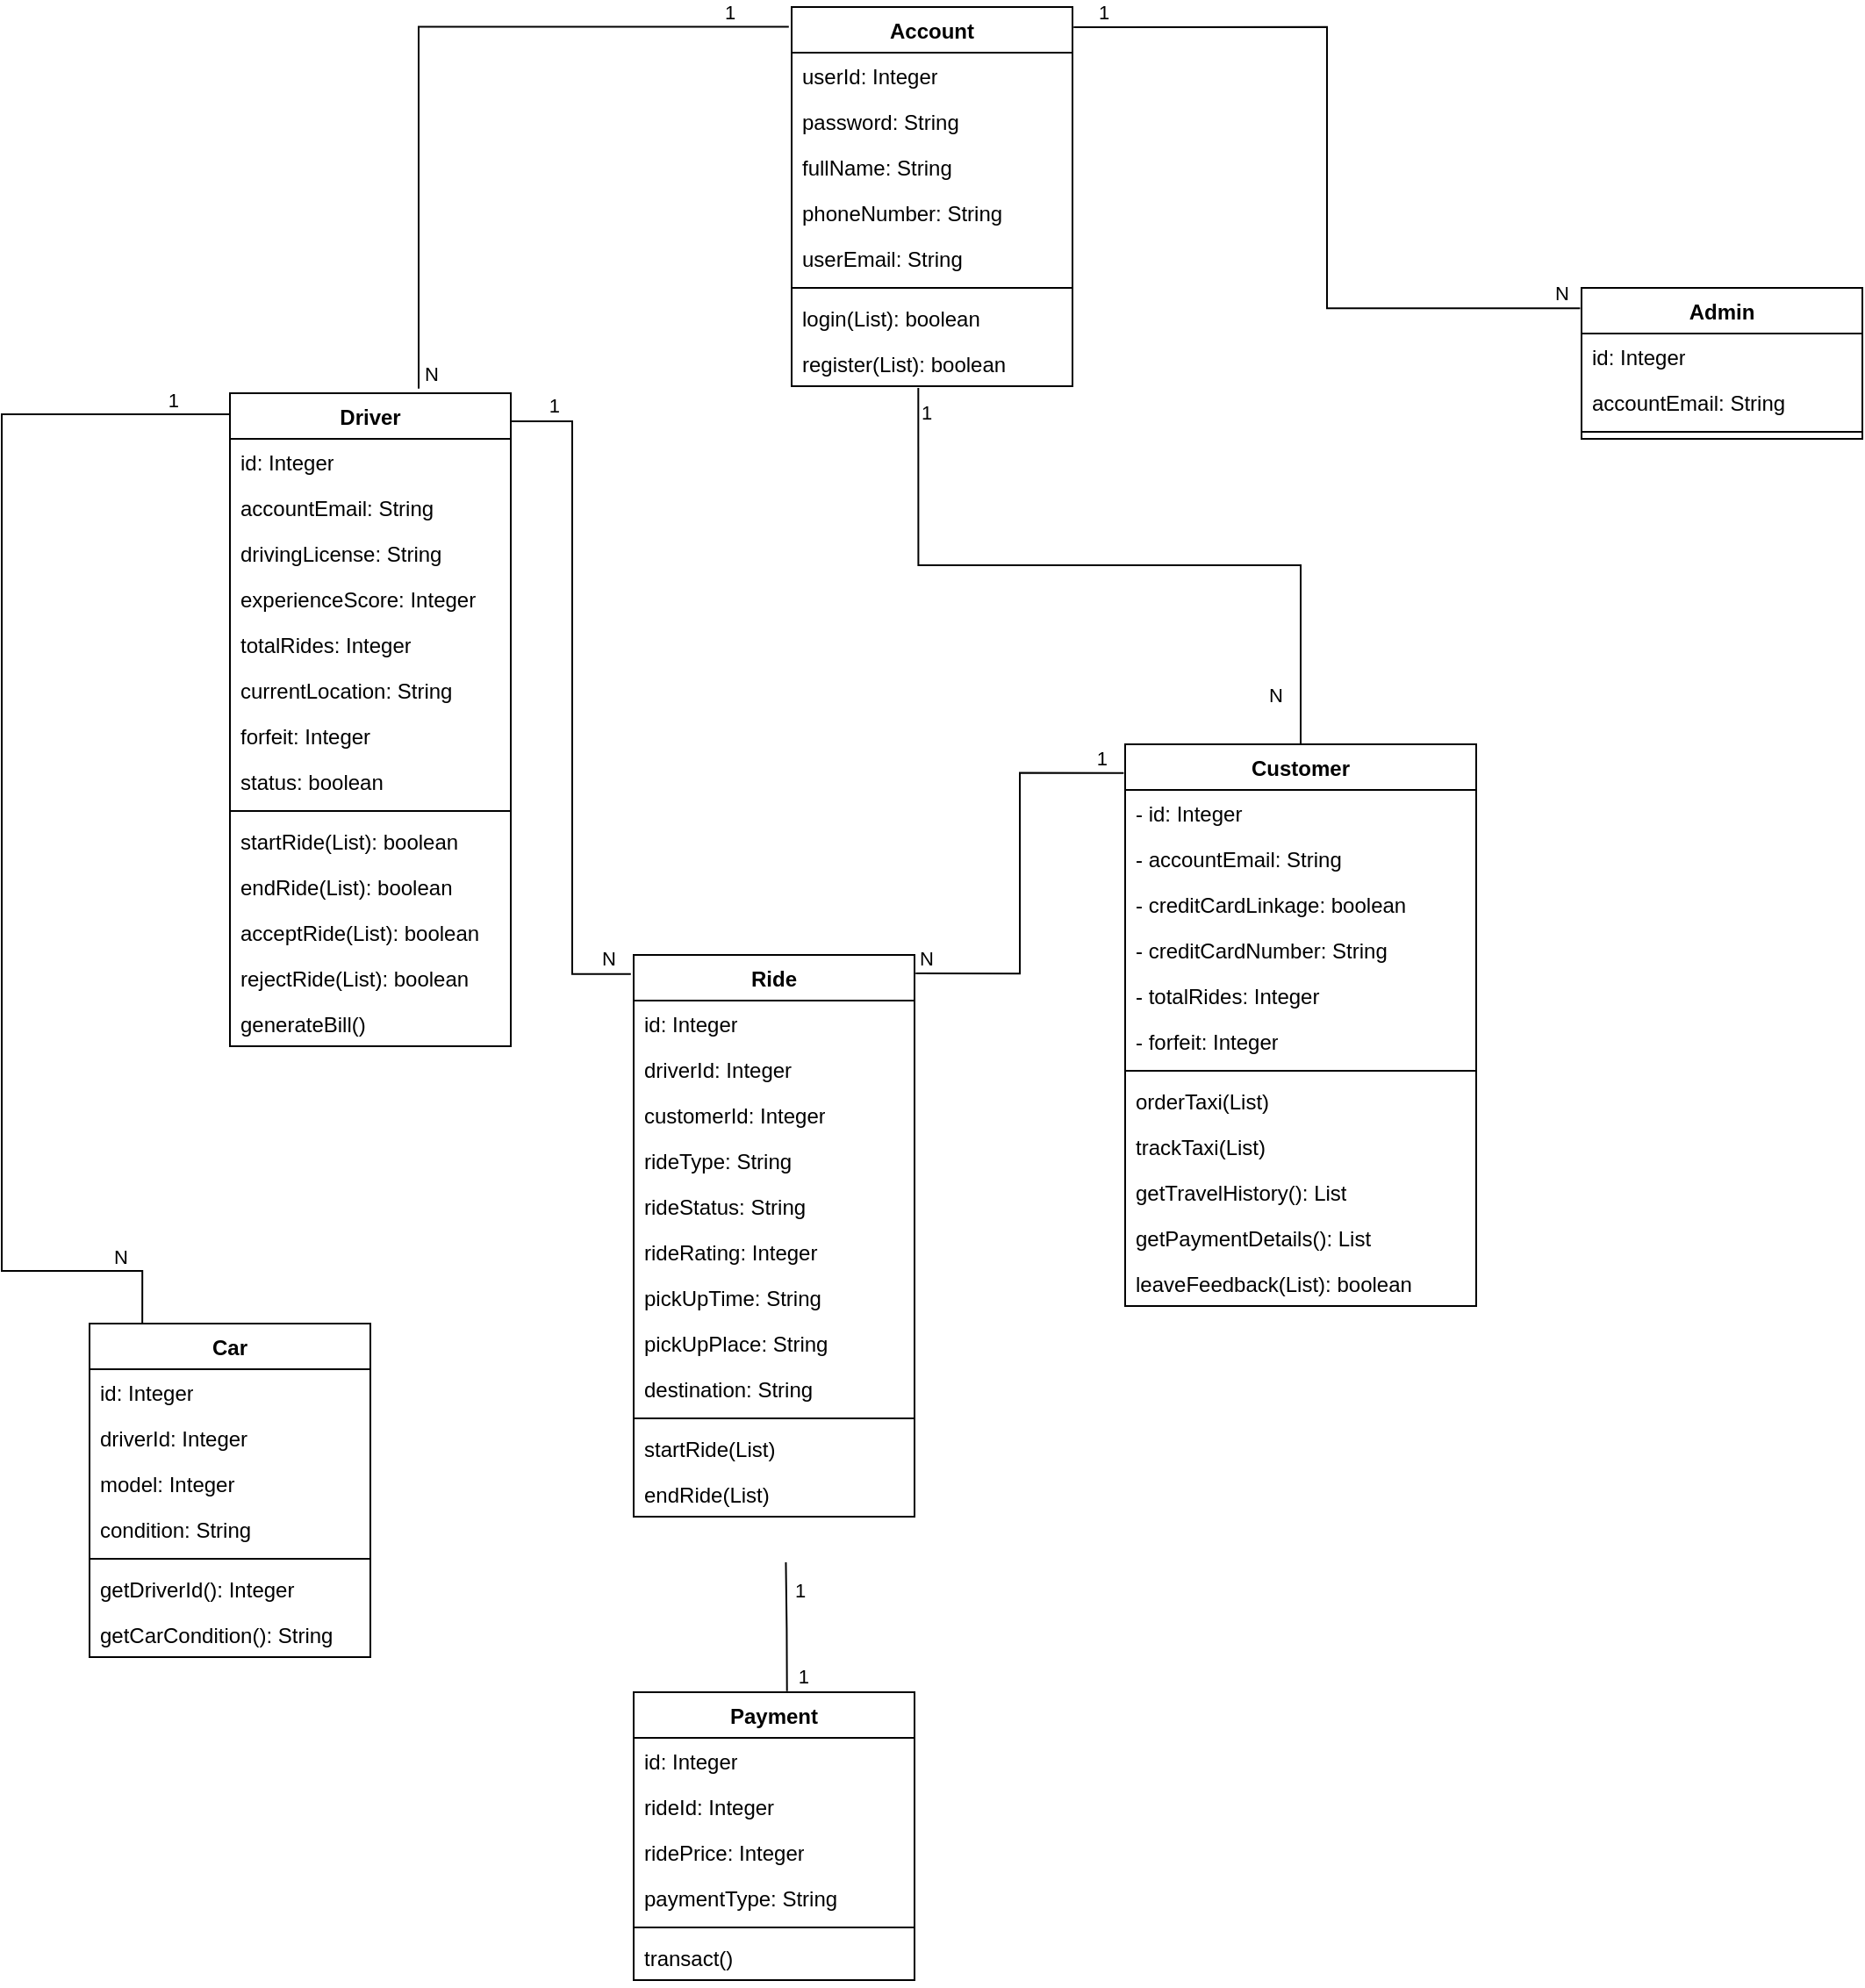 <mxfile version="22.0.4" type="github">
  <diagram name="Страница — 1" id="VMVxRxrSuvd6hhNSu_wA">
    <mxGraphModel dx="1430" dy="793" grid="1" gridSize="10" guides="1" tooltips="1" connect="1" arrows="1" fold="1" page="1" pageScale="1" pageWidth="827" pageHeight="1169" math="0" shadow="0">
      <root>
        <mxCell id="0" />
        <mxCell id="1" parent="0" />
        <mxCell id="topq8Z0ZQXun5n3QqUE0-1" value="Account" style="swimlane;fontStyle=1;align=center;verticalAlign=top;childLayout=stackLayout;horizontal=1;startSize=26;horizontalStack=0;resizeParent=1;resizeParentMax=0;resizeLast=0;collapsible=1;marginBottom=0;whiteSpace=wrap;html=1;" vertex="1" parent="1">
          <mxGeometry x="520" y="180" width="160" height="216" as="geometry" />
        </mxCell>
        <mxCell id="topq8Z0ZQXun5n3QqUE0-5" value="userId: Integer" style="text;strokeColor=none;fillColor=none;align=left;verticalAlign=top;spacingLeft=4;spacingRight=4;overflow=hidden;rotatable=0;points=[[0,0.5],[1,0.5]];portConstraint=eastwest;whiteSpace=wrap;html=1;" vertex="1" parent="topq8Z0ZQXun5n3QqUE0-1">
          <mxGeometry y="26" width="160" height="26" as="geometry" />
        </mxCell>
        <mxCell id="topq8Z0ZQXun5n3QqUE0-6" value="password: String" style="text;strokeColor=none;fillColor=none;align=left;verticalAlign=top;spacingLeft=4;spacingRight=4;overflow=hidden;rotatable=0;points=[[0,0.5],[1,0.5]];portConstraint=eastwest;whiteSpace=wrap;html=1;" vertex="1" parent="topq8Z0ZQXun5n3QqUE0-1">
          <mxGeometry y="52" width="160" height="26" as="geometry" />
        </mxCell>
        <mxCell id="topq8Z0ZQXun5n3QqUE0-8" value="fullName: String" style="text;strokeColor=none;fillColor=none;align=left;verticalAlign=top;spacingLeft=4;spacingRight=4;overflow=hidden;rotatable=0;points=[[0,0.5],[1,0.5]];portConstraint=eastwest;whiteSpace=wrap;html=1;" vertex="1" parent="topq8Z0ZQXun5n3QqUE0-1">
          <mxGeometry y="78" width="160" height="26" as="geometry" />
        </mxCell>
        <mxCell id="topq8Z0ZQXun5n3QqUE0-9" value="phoneNumber: String" style="text;strokeColor=none;fillColor=none;align=left;verticalAlign=top;spacingLeft=4;spacingRight=4;overflow=hidden;rotatable=0;points=[[0,0.5],[1,0.5]];portConstraint=eastwest;whiteSpace=wrap;html=1;" vertex="1" parent="topq8Z0ZQXun5n3QqUE0-1">
          <mxGeometry y="104" width="160" height="26" as="geometry" />
        </mxCell>
        <mxCell id="topq8Z0ZQXun5n3QqUE0-7" value="userEmail: String" style="text;strokeColor=none;fillColor=none;align=left;verticalAlign=top;spacingLeft=4;spacingRight=4;overflow=hidden;rotatable=0;points=[[0,0.5],[1,0.5]];portConstraint=eastwest;whiteSpace=wrap;html=1;" vertex="1" parent="topq8Z0ZQXun5n3QqUE0-1">
          <mxGeometry y="130" width="160" height="26" as="geometry" />
        </mxCell>
        <mxCell id="topq8Z0ZQXun5n3QqUE0-3" value="" style="line;strokeWidth=1;fillColor=none;align=left;verticalAlign=middle;spacingTop=-1;spacingLeft=3;spacingRight=3;rotatable=0;labelPosition=right;points=[];portConstraint=eastwest;strokeColor=inherit;" vertex="1" parent="topq8Z0ZQXun5n3QqUE0-1">
          <mxGeometry y="156" width="160" height="8" as="geometry" />
        </mxCell>
        <mxCell id="topq8Z0ZQXun5n3QqUE0-4" value="login(List): boolean" style="text;strokeColor=none;fillColor=none;align=left;verticalAlign=top;spacingLeft=4;spacingRight=4;overflow=hidden;rotatable=0;points=[[0,0.5],[1,0.5]];portConstraint=eastwest;whiteSpace=wrap;html=1;" vertex="1" parent="topq8Z0ZQXun5n3QqUE0-1">
          <mxGeometry y="164" width="160" height="26" as="geometry" />
        </mxCell>
        <mxCell id="topq8Z0ZQXun5n3QqUE0-10" value="register(List): boolean" style="text;strokeColor=none;fillColor=none;align=left;verticalAlign=top;spacingLeft=4;spacingRight=4;overflow=hidden;rotatable=0;points=[[0,0.5],[1,0.5]];portConstraint=eastwest;whiteSpace=wrap;html=1;" vertex="1" parent="topq8Z0ZQXun5n3QqUE0-1">
          <mxGeometry y="190" width="160" height="26" as="geometry" />
        </mxCell>
        <mxCell id="topq8Z0ZQXun5n3QqUE0-11" value="Customer" style="swimlane;fontStyle=1;align=center;verticalAlign=top;childLayout=stackLayout;horizontal=1;startSize=26;horizontalStack=0;resizeParent=1;resizeParentMax=0;resizeLast=0;collapsible=1;marginBottom=0;whiteSpace=wrap;html=1;" vertex="1" parent="1">
          <mxGeometry x="710" y="600" width="200" height="320" as="geometry" />
        </mxCell>
        <mxCell id="topq8Z0ZQXun5n3QqUE0-12" value="- id: Integer" style="text;strokeColor=none;fillColor=none;align=left;verticalAlign=top;spacingLeft=4;spacingRight=4;overflow=hidden;rotatable=0;points=[[0,0.5],[1,0.5]];portConstraint=eastwest;whiteSpace=wrap;html=1;" vertex="1" parent="topq8Z0ZQXun5n3QqUE0-11">
          <mxGeometry y="26" width="200" height="26" as="geometry" />
        </mxCell>
        <mxCell id="topq8Z0ZQXun5n3QqUE0-25" value="- accountEmail: String" style="text;strokeColor=none;fillColor=none;align=left;verticalAlign=top;spacingLeft=4;spacingRight=4;overflow=hidden;rotatable=0;points=[[0,0.5],[1,0.5]];portConstraint=eastwest;whiteSpace=wrap;html=1;" vertex="1" parent="topq8Z0ZQXun5n3QqUE0-11">
          <mxGeometry y="52" width="200" height="26" as="geometry" />
        </mxCell>
        <mxCell id="topq8Z0ZQXun5n3QqUE0-122" value="- creditCardLinkage: boolean" style="text;strokeColor=none;fillColor=none;align=left;verticalAlign=top;spacingLeft=4;spacingRight=4;overflow=hidden;rotatable=0;points=[[0,0.5],[1,0.5]];portConstraint=eastwest;whiteSpace=wrap;html=1;" vertex="1" parent="topq8Z0ZQXun5n3QqUE0-11">
          <mxGeometry y="78" width="200" height="26" as="geometry" />
        </mxCell>
        <mxCell id="topq8Z0ZQXun5n3QqUE0-121" value="- creditCardNumber: String" style="text;strokeColor=none;fillColor=none;align=left;verticalAlign=top;spacingLeft=4;spacingRight=4;overflow=hidden;rotatable=0;points=[[0,0.5],[1,0.5]];portConstraint=eastwest;whiteSpace=wrap;html=1;" vertex="1" parent="topq8Z0ZQXun5n3QqUE0-11">
          <mxGeometry y="104" width="200" height="26" as="geometry" />
        </mxCell>
        <mxCell id="topq8Z0ZQXun5n3QqUE0-32" value="- totalRides: Integer" style="text;strokeColor=none;fillColor=none;align=left;verticalAlign=top;spacingLeft=4;spacingRight=4;overflow=hidden;rotatable=0;points=[[0,0.5],[1,0.5]];portConstraint=eastwest;whiteSpace=wrap;html=1;" vertex="1" parent="topq8Z0ZQXun5n3QqUE0-11">
          <mxGeometry y="130" width="200" height="26" as="geometry" />
        </mxCell>
        <mxCell id="topq8Z0ZQXun5n3QqUE0-128" value="- forfeit: Integer" style="text;strokeColor=none;fillColor=none;align=left;verticalAlign=top;spacingLeft=4;spacingRight=4;overflow=hidden;rotatable=0;points=[[0,0.5],[1,0.5]];portConstraint=eastwest;whiteSpace=wrap;html=1;" vertex="1" parent="topq8Z0ZQXun5n3QqUE0-11">
          <mxGeometry y="156" width="200" height="26" as="geometry" />
        </mxCell>
        <mxCell id="topq8Z0ZQXun5n3QqUE0-13" value="" style="line;strokeWidth=1;fillColor=none;align=left;verticalAlign=middle;spacingTop=-1;spacingLeft=3;spacingRight=3;rotatable=0;labelPosition=right;points=[];portConstraint=eastwest;strokeColor=inherit;" vertex="1" parent="topq8Z0ZQXun5n3QqUE0-11">
          <mxGeometry y="182" width="200" height="8" as="geometry" />
        </mxCell>
        <mxCell id="topq8Z0ZQXun5n3QqUE0-123" value="orderTaxi(List)" style="text;strokeColor=none;fillColor=none;align=left;verticalAlign=top;spacingLeft=4;spacingRight=4;overflow=hidden;rotatable=0;points=[[0,0.5],[1,0.5]];portConstraint=eastwest;whiteSpace=wrap;html=1;" vertex="1" parent="topq8Z0ZQXun5n3QqUE0-11">
          <mxGeometry y="190" width="200" height="26" as="geometry" />
        </mxCell>
        <mxCell id="topq8Z0ZQXun5n3QqUE0-125" value="trackTaxi(List)" style="text;strokeColor=none;fillColor=none;align=left;verticalAlign=top;spacingLeft=4;spacingRight=4;overflow=hidden;rotatable=0;points=[[0,0.5],[1,0.5]];portConstraint=eastwest;whiteSpace=wrap;html=1;" vertex="1" parent="topq8Z0ZQXun5n3QqUE0-11">
          <mxGeometry y="216" width="200" height="26" as="geometry" />
        </mxCell>
        <mxCell id="topq8Z0ZQXun5n3QqUE0-131" value="getTravelHistory(): List" style="text;strokeColor=none;fillColor=none;align=left;verticalAlign=top;spacingLeft=4;spacingRight=4;overflow=hidden;rotatable=0;points=[[0,0.5],[1,0.5]];portConstraint=eastwest;whiteSpace=wrap;html=1;" vertex="1" parent="topq8Z0ZQXun5n3QqUE0-11">
          <mxGeometry y="242" width="200" height="26" as="geometry" />
        </mxCell>
        <mxCell id="topq8Z0ZQXun5n3QqUE0-34" value="getPaymentDetails(): List" style="text;strokeColor=none;fillColor=none;align=left;verticalAlign=top;spacingLeft=4;spacingRight=4;overflow=hidden;rotatable=0;points=[[0,0.5],[1,0.5]];portConstraint=eastwest;whiteSpace=wrap;html=1;" vertex="1" parent="topq8Z0ZQXun5n3QqUE0-11">
          <mxGeometry y="268" width="200" height="26" as="geometry" />
        </mxCell>
        <mxCell id="topq8Z0ZQXun5n3QqUE0-35" value="leaveFeedback(List): boolean" style="text;strokeColor=none;fillColor=none;align=left;verticalAlign=top;spacingLeft=4;spacingRight=4;overflow=hidden;rotatable=0;points=[[0,0.5],[1,0.5]];portConstraint=eastwest;whiteSpace=wrap;html=1;" vertex="1" parent="topq8Z0ZQXun5n3QqUE0-11">
          <mxGeometry y="294" width="200" height="26" as="geometry" />
        </mxCell>
        <mxCell id="topq8Z0ZQXun5n3QqUE0-15" value="Driver" style="swimlane;fontStyle=1;align=center;verticalAlign=top;childLayout=stackLayout;horizontal=1;startSize=26;horizontalStack=0;resizeParent=1;resizeParentMax=0;resizeLast=0;collapsible=1;marginBottom=0;whiteSpace=wrap;html=1;" vertex="1" parent="1">
          <mxGeometry x="200" y="400" width="160" height="372" as="geometry" />
        </mxCell>
        <mxCell id="topq8Z0ZQXun5n3QqUE0-19" value="id: Integer" style="text;strokeColor=none;fillColor=none;align=left;verticalAlign=top;spacingLeft=4;spacingRight=4;overflow=hidden;rotatable=0;points=[[0,0.5],[1,0.5]];portConstraint=eastwest;whiteSpace=wrap;html=1;" vertex="1" parent="topq8Z0ZQXun5n3QqUE0-15">
          <mxGeometry y="26" width="160" height="26" as="geometry" />
        </mxCell>
        <mxCell id="topq8Z0ZQXun5n3QqUE0-20" value="accountEmail: String" style="text;strokeColor=none;fillColor=none;align=left;verticalAlign=top;spacingLeft=4;spacingRight=4;overflow=hidden;rotatable=0;points=[[0,0.5],[1,0.5]];portConstraint=eastwest;whiteSpace=wrap;html=1;" vertex="1" parent="topq8Z0ZQXun5n3QqUE0-15">
          <mxGeometry y="52" width="160" height="26" as="geometry" />
        </mxCell>
        <mxCell id="topq8Z0ZQXun5n3QqUE0-21" value="drivingLicense: String" style="text;strokeColor=none;fillColor=none;align=left;verticalAlign=top;spacingLeft=4;spacingRight=4;overflow=hidden;rotatable=0;points=[[0,0.5],[1,0.5]];portConstraint=eastwest;whiteSpace=wrap;html=1;" vertex="1" parent="topq8Z0ZQXun5n3QqUE0-15">
          <mxGeometry y="78" width="160" height="26" as="geometry" />
        </mxCell>
        <mxCell id="topq8Z0ZQXun5n3QqUE0-22" value="experienceScore: Integer" style="text;strokeColor=none;fillColor=none;align=left;verticalAlign=top;spacingLeft=4;spacingRight=4;overflow=hidden;rotatable=0;points=[[0,0.5],[1,0.5]];portConstraint=eastwest;whiteSpace=wrap;html=1;" vertex="1" parent="topq8Z0ZQXun5n3QqUE0-15">
          <mxGeometry y="104" width="160" height="26" as="geometry" />
        </mxCell>
        <mxCell id="topq8Z0ZQXun5n3QqUE0-23" value="totalRides: Integer" style="text;strokeColor=none;fillColor=none;align=left;verticalAlign=top;spacingLeft=4;spacingRight=4;overflow=hidden;rotatable=0;points=[[0,0.5],[1,0.5]];portConstraint=eastwest;whiteSpace=wrap;html=1;" vertex="1" parent="topq8Z0ZQXun5n3QqUE0-15">
          <mxGeometry y="130" width="160" height="26" as="geometry" />
        </mxCell>
        <mxCell id="topq8Z0ZQXun5n3QqUE0-127" value="currentLocation: String" style="text;strokeColor=none;fillColor=none;align=left;verticalAlign=top;spacingLeft=4;spacingRight=4;overflow=hidden;rotatable=0;points=[[0,0.5],[1,0.5]];portConstraint=eastwest;whiteSpace=wrap;html=1;" vertex="1" parent="topq8Z0ZQXun5n3QqUE0-15">
          <mxGeometry y="156" width="160" height="26" as="geometry" />
        </mxCell>
        <mxCell id="topq8Z0ZQXun5n3QqUE0-129" value="forfeit: Integer" style="text;strokeColor=none;fillColor=none;align=left;verticalAlign=top;spacingLeft=4;spacingRight=4;overflow=hidden;rotatable=0;points=[[0,0.5],[1,0.5]];portConstraint=eastwest;whiteSpace=wrap;html=1;" vertex="1" parent="topq8Z0ZQXun5n3QqUE0-15">
          <mxGeometry y="182" width="160" height="26" as="geometry" />
        </mxCell>
        <mxCell id="topq8Z0ZQXun5n3QqUE0-24" value="status: boolean" style="text;strokeColor=none;fillColor=none;align=left;verticalAlign=top;spacingLeft=4;spacingRight=4;overflow=hidden;rotatable=0;points=[[0,0.5],[1,0.5]];portConstraint=eastwest;whiteSpace=wrap;html=1;" vertex="1" parent="topq8Z0ZQXun5n3QqUE0-15">
          <mxGeometry y="208" width="160" height="26" as="geometry" />
        </mxCell>
        <mxCell id="topq8Z0ZQXun5n3QqUE0-17" value="" style="line;strokeWidth=1;fillColor=none;align=left;verticalAlign=middle;spacingTop=-1;spacingLeft=3;spacingRight=3;rotatable=0;labelPosition=right;points=[];portConstraint=eastwest;strokeColor=inherit;" vertex="1" parent="topq8Z0ZQXun5n3QqUE0-15">
          <mxGeometry y="234" width="160" height="8" as="geometry" />
        </mxCell>
        <mxCell id="topq8Z0ZQXun5n3QqUE0-86" value="startRide(List): boolean" style="text;strokeColor=none;fillColor=none;align=left;verticalAlign=top;spacingLeft=4;spacingRight=4;overflow=hidden;rotatable=0;points=[[0,0.5],[1,0.5]];portConstraint=eastwest;whiteSpace=wrap;html=1;" vertex="1" parent="topq8Z0ZQXun5n3QqUE0-15">
          <mxGeometry y="242" width="160" height="26" as="geometry" />
        </mxCell>
        <mxCell id="topq8Z0ZQXun5n3QqUE0-87" value="endRide(List): boolean" style="text;strokeColor=none;fillColor=none;align=left;verticalAlign=top;spacingLeft=4;spacingRight=4;overflow=hidden;rotatable=0;points=[[0,0.5],[1,0.5]];portConstraint=eastwest;whiteSpace=wrap;html=1;" vertex="1" parent="topq8Z0ZQXun5n3QqUE0-15">
          <mxGeometry y="268" width="160" height="26" as="geometry" />
        </mxCell>
        <mxCell id="topq8Z0ZQXun5n3QqUE0-18" value="acceptRide(List): boolean" style="text;strokeColor=none;fillColor=none;align=left;verticalAlign=top;spacingLeft=4;spacingRight=4;overflow=hidden;rotatable=0;points=[[0,0.5],[1,0.5]];portConstraint=eastwest;whiteSpace=wrap;html=1;" vertex="1" parent="topq8Z0ZQXun5n3QqUE0-15">
          <mxGeometry y="294" width="160" height="26" as="geometry" />
        </mxCell>
        <mxCell id="topq8Z0ZQXun5n3QqUE0-85" value="rejectRide(List): boolean" style="text;strokeColor=none;fillColor=none;align=left;verticalAlign=top;spacingLeft=4;spacingRight=4;overflow=hidden;rotatable=0;points=[[0,0.5],[1,0.5]];portConstraint=eastwest;whiteSpace=wrap;html=1;" vertex="1" parent="topq8Z0ZQXun5n3QqUE0-15">
          <mxGeometry y="320" width="160" height="26" as="geometry" />
        </mxCell>
        <mxCell id="topq8Z0ZQXun5n3QqUE0-132" value="generateBill()" style="text;strokeColor=none;fillColor=none;align=left;verticalAlign=top;spacingLeft=4;spacingRight=4;overflow=hidden;rotatable=0;points=[[0,0.5],[1,0.5]];portConstraint=eastwest;whiteSpace=wrap;html=1;" vertex="1" parent="topq8Z0ZQXun5n3QqUE0-15">
          <mxGeometry y="346" width="160" height="26" as="geometry" />
        </mxCell>
        <mxCell id="topq8Z0ZQXun5n3QqUE0-37" value="Car" style="swimlane;fontStyle=1;align=center;verticalAlign=top;childLayout=stackLayout;horizontal=1;startSize=26;horizontalStack=0;resizeParent=1;resizeParentMax=0;resizeLast=0;collapsible=1;marginBottom=0;whiteSpace=wrap;html=1;" vertex="1" parent="1">
          <mxGeometry x="120" y="930" width="160" height="190" as="geometry" />
        </mxCell>
        <mxCell id="topq8Z0ZQXun5n3QqUE0-71" value="id: Integer" style="text;strokeColor=none;fillColor=none;align=left;verticalAlign=top;spacingLeft=4;spacingRight=4;overflow=hidden;rotatable=0;points=[[0,0.5],[1,0.5]];portConstraint=eastwest;whiteSpace=wrap;html=1;" vertex="1" parent="topq8Z0ZQXun5n3QqUE0-37">
          <mxGeometry y="26" width="160" height="26" as="geometry" />
        </mxCell>
        <mxCell id="topq8Z0ZQXun5n3QqUE0-72" value="driverId: Integer" style="text;strokeColor=none;fillColor=none;align=left;verticalAlign=top;spacingLeft=4;spacingRight=4;overflow=hidden;rotatable=0;points=[[0,0.5],[1,0.5]];portConstraint=eastwest;whiteSpace=wrap;html=1;" vertex="1" parent="topq8Z0ZQXun5n3QqUE0-37">
          <mxGeometry y="52" width="160" height="26" as="geometry" />
        </mxCell>
        <mxCell id="topq8Z0ZQXun5n3QqUE0-73" value="model: Integer" style="text;strokeColor=none;fillColor=none;align=left;verticalAlign=top;spacingLeft=4;spacingRight=4;overflow=hidden;rotatable=0;points=[[0,0.5],[1,0.5]];portConstraint=eastwest;whiteSpace=wrap;html=1;" vertex="1" parent="topq8Z0ZQXun5n3QqUE0-37">
          <mxGeometry y="78" width="160" height="26" as="geometry" />
        </mxCell>
        <mxCell id="topq8Z0ZQXun5n3QqUE0-77" value="condition: String" style="text;strokeColor=none;fillColor=none;align=left;verticalAlign=top;spacingLeft=4;spacingRight=4;overflow=hidden;rotatable=0;points=[[0,0.5],[1,0.5]];portConstraint=eastwest;whiteSpace=wrap;html=1;" vertex="1" parent="topq8Z0ZQXun5n3QqUE0-37">
          <mxGeometry y="104" width="160" height="26" as="geometry" />
        </mxCell>
        <mxCell id="topq8Z0ZQXun5n3QqUE0-39" value="" style="line;strokeWidth=1;fillColor=none;align=left;verticalAlign=middle;spacingTop=-1;spacingLeft=3;spacingRight=3;rotatable=0;labelPosition=right;points=[];portConstraint=eastwest;strokeColor=inherit;" vertex="1" parent="topq8Z0ZQXun5n3QqUE0-37">
          <mxGeometry y="130" width="160" height="8" as="geometry" />
        </mxCell>
        <mxCell id="topq8Z0ZQXun5n3QqUE0-74" value="getDriverId(): Integer" style="text;strokeColor=none;fillColor=none;align=left;verticalAlign=top;spacingLeft=4;spacingRight=4;overflow=hidden;rotatable=0;points=[[0,0.5],[1,0.5]];portConstraint=eastwest;whiteSpace=wrap;html=1;" vertex="1" parent="topq8Z0ZQXun5n3QqUE0-37">
          <mxGeometry y="138" width="160" height="26" as="geometry" />
        </mxCell>
        <mxCell id="topq8Z0ZQXun5n3QqUE0-78" value="getCarCondition(): String" style="text;strokeColor=none;fillColor=none;align=left;verticalAlign=top;spacingLeft=4;spacingRight=4;overflow=hidden;rotatable=0;points=[[0,0.5],[1,0.5]];portConstraint=eastwest;whiteSpace=wrap;html=1;" vertex="1" parent="topq8Z0ZQXun5n3QqUE0-37">
          <mxGeometry y="164" width="160" height="26" as="geometry" />
        </mxCell>
        <mxCell id="topq8Z0ZQXun5n3QqUE0-41" value="Ride" style="swimlane;fontStyle=1;align=center;verticalAlign=top;childLayout=stackLayout;horizontal=1;startSize=26;horizontalStack=0;resizeParent=1;resizeParentMax=0;resizeLast=0;collapsible=1;marginBottom=0;whiteSpace=wrap;html=1;" vertex="1" parent="1">
          <mxGeometry x="430" y="720" width="160" height="320" as="geometry" />
        </mxCell>
        <mxCell id="topq8Z0ZQXun5n3QqUE0-51" value="id: Integer" style="text;strokeColor=none;fillColor=none;align=left;verticalAlign=top;spacingLeft=4;spacingRight=4;overflow=hidden;rotatable=0;points=[[0,0.5],[1,0.5]];portConstraint=eastwest;whiteSpace=wrap;html=1;" vertex="1" parent="topq8Z0ZQXun5n3QqUE0-41">
          <mxGeometry y="26" width="160" height="26" as="geometry" />
        </mxCell>
        <mxCell id="topq8Z0ZQXun5n3QqUE0-53" value="driverId: Integer" style="text;strokeColor=none;fillColor=none;align=left;verticalAlign=top;spacingLeft=4;spacingRight=4;overflow=hidden;rotatable=0;points=[[0,0.5],[1,0.5]];portConstraint=eastwest;whiteSpace=wrap;html=1;" vertex="1" parent="topq8Z0ZQXun5n3QqUE0-41">
          <mxGeometry y="52" width="160" height="26" as="geometry" />
        </mxCell>
        <mxCell id="topq8Z0ZQXun5n3QqUE0-52" value="customerId: Integer" style="text;strokeColor=none;fillColor=none;align=left;verticalAlign=top;spacingLeft=4;spacingRight=4;overflow=hidden;rotatable=0;points=[[0,0.5],[1,0.5]];portConstraint=eastwest;whiteSpace=wrap;html=1;" vertex="1" parent="topq8Z0ZQXun5n3QqUE0-41">
          <mxGeometry y="78" width="160" height="26" as="geometry" />
        </mxCell>
        <mxCell id="topq8Z0ZQXun5n3QqUE0-48" value="rideType: String" style="text;strokeColor=none;fillColor=none;align=left;verticalAlign=top;spacingLeft=4;spacingRight=4;overflow=hidden;rotatable=0;points=[[0,0.5],[1,0.5]];portConstraint=eastwest;whiteSpace=wrap;html=1;" vertex="1" parent="topq8Z0ZQXun5n3QqUE0-41">
          <mxGeometry y="104" width="160" height="26" as="geometry" />
        </mxCell>
        <mxCell id="topq8Z0ZQXun5n3QqUE0-49" value="rideStatus: String" style="text;strokeColor=none;fillColor=none;align=left;verticalAlign=top;spacingLeft=4;spacingRight=4;overflow=hidden;rotatable=0;points=[[0,0.5],[1,0.5]];portConstraint=eastwest;whiteSpace=wrap;html=1;" vertex="1" parent="topq8Z0ZQXun5n3QqUE0-41">
          <mxGeometry y="130" width="160" height="26" as="geometry" />
        </mxCell>
        <mxCell id="topq8Z0ZQXun5n3QqUE0-50" value="rideRating: Integer" style="text;strokeColor=none;fillColor=none;align=left;verticalAlign=top;spacingLeft=4;spacingRight=4;overflow=hidden;rotatable=0;points=[[0,0.5],[1,0.5]];portConstraint=eastwest;whiteSpace=wrap;html=1;" vertex="1" parent="topq8Z0ZQXun5n3QqUE0-41">
          <mxGeometry y="156" width="160" height="26" as="geometry" />
        </mxCell>
        <mxCell id="topq8Z0ZQXun5n3QqUE0-54" value="pickUpTime: String" style="text;strokeColor=none;fillColor=none;align=left;verticalAlign=top;spacingLeft=4;spacingRight=4;overflow=hidden;rotatable=0;points=[[0,0.5],[1,0.5]];portConstraint=eastwest;whiteSpace=wrap;html=1;" vertex="1" parent="topq8Z0ZQXun5n3QqUE0-41">
          <mxGeometry y="182" width="160" height="26" as="geometry" />
        </mxCell>
        <mxCell id="topq8Z0ZQXun5n3QqUE0-55" value="pickUpPlace: String" style="text;strokeColor=none;fillColor=none;align=left;verticalAlign=top;spacingLeft=4;spacingRight=4;overflow=hidden;rotatable=0;points=[[0,0.5],[1,0.5]];portConstraint=eastwest;whiteSpace=wrap;html=1;" vertex="1" parent="topq8Z0ZQXun5n3QqUE0-41">
          <mxGeometry y="208" width="160" height="26" as="geometry" />
        </mxCell>
        <mxCell id="topq8Z0ZQXun5n3QqUE0-56" value="destination: String" style="text;strokeColor=none;fillColor=none;align=left;verticalAlign=top;spacingLeft=4;spacingRight=4;overflow=hidden;rotatable=0;points=[[0,0.5],[1,0.5]];portConstraint=eastwest;whiteSpace=wrap;html=1;" vertex="1" parent="topq8Z0ZQXun5n3QqUE0-41">
          <mxGeometry y="234" width="160" height="26" as="geometry" />
        </mxCell>
        <mxCell id="topq8Z0ZQXun5n3QqUE0-43" value="" style="line;strokeWidth=1;fillColor=none;align=left;verticalAlign=middle;spacingTop=-1;spacingLeft=3;spacingRight=3;rotatable=0;labelPosition=right;points=[];portConstraint=eastwest;strokeColor=inherit;" vertex="1" parent="topq8Z0ZQXun5n3QqUE0-41">
          <mxGeometry y="260" width="160" height="8" as="geometry" />
        </mxCell>
        <mxCell id="topq8Z0ZQXun5n3QqUE0-44" value="startRide(List)" style="text;strokeColor=none;fillColor=none;align=left;verticalAlign=top;spacingLeft=4;spacingRight=4;overflow=hidden;rotatable=0;points=[[0,0.5],[1,0.5]];portConstraint=eastwest;whiteSpace=wrap;html=1;" vertex="1" parent="topq8Z0ZQXun5n3QqUE0-41">
          <mxGeometry y="268" width="160" height="26" as="geometry" />
        </mxCell>
        <mxCell id="topq8Z0ZQXun5n3QqUE0-57" value="endRide(List)" style="text;strokeColor=none;fillColor=none;align=left;verticalAlign=top;spacingLeft=4;spacingRight=4;overflow=hidden;rotatable=0;points=[[0,0.5],[1,0.5]];portConstraint=eastwest;whiteSpace=wrap;html=1;" vertex="1" parent="topq8Z0ZQXun5n3QqUE0-41">
          <mxGeometry y="294" width="160" height="26" as="geometry" />
        </mxCell>
        <mxCell id="topq8Z0ZQXun5n3QqUE0-65" value="" style="endArrow=none;html=1;edgeStyle=orthogonalEdgeStyle;rounded=0;entryX=-0.004;entryY=0.051;entryDx=0;entryDy=0;entryPerimeter=0;exitX=1.004;exitY=0.033;exitDx=0;exitDy=0;exitPerimeter=0;" edge="1" parent="1" source="topq8Z0ZQXun5n3QqUE0-41" target="topq8Z0ZQXun5n3QqUE0-11">
          <mxGeometry relative="1" as="geometry">
            <mxPoint x="610" y="530" as="sourcePoint" />
            <mxPoint x="770" y="530" as="targetPoint" />
          </mxGeometry>
        </mxCell>
        <mxCell id="topq8Z0ZQXun5n3QqUE0-66" value="N" style="edgeLabel;resizable=0;html=1;align=left;verticalAlign=bottom;" connectable="0" vertex="1" parent="topq8Z0ZQXun5n3QqUE0-65">
          <mxGeometry x="-1" relative="1" as="geometry" />
        </mxCell>
        <mxCell id="topq8Z0ZQXun5n3QqUE0-67" value="1" style="edgeLabel;resizable=0;html=1;align=right;verticalAlign=bottom;" connectable="0" vertex="1" parent="topq8Z0ZQXun5n3QqUE0-65">
          <mxGeometry x="1" relative="1" as="geometry">
            <mxPoint x="-9" as="offset" />
          </mxGeometry>
        </mxCell>
        <mxCell id="topq8Z0ZQXun5n3QqUE0-68" value="" style="endArrow=none;html=1;edgeStyle=orthogonalEdgeStyle;rounded=0;entryX=1;entryY=0.043;entryDx=0;entryDy=0;entryPerimeter=0;exitX=-0.01;exitY=0.034;exitDx=0;exitDy=0;exitPerimeter=0;" edge="1" parent="1" source="topq8Z0ZQXun5n3QqUE0-41" target="topq8Z0ZQXun5n3QqUE0-15">
          <mxGeometry relative="1" as="geometry">
            <mxPoint x="360" y="702" as="sourcePoint" />
            <mxPoint x="448" y="600" as="targetPoint" />
          </mxGeometry>
        </mxCell>
        <mxCell id="topq8Z0ZQXun5n3QqUE0-69" value="N" style="edgeLabel;resizable=0;html=1;align=left;verticalAlign=bottom;" connectable="0" vertex="1" parent="topq8Z0ZQXun5n3QqUE0-68">
          <mxGeometry x="-1" relative="1" as="geometry">
            <mxPoint x="-18" as="offset" />
          </mxGeometry>
        </mxCell>
        <mxCell id="topq8Z0ZQXun5n3QqUE0-70" value="1" style="edgeLabel;resizable=0;html=1;align=right;verticalAlign=bottom;" connectable="0" vertex="1" parent="topq8Z0ZQXun5n3QqUE0-68">
          <mxGeometry x="1" relative="1" as="geometry">
            <mxPoint x="29" as="offset" />
          </mxGeometry>
        </mxCell>
        <mxCell id="topq8Z0ZQXun5n3QqUE0-79" value="" style="endArrow=none;html=1;edgeStyle=orthogonalEdgeStyle;rounded=0;entryX=0;entryY=0.042;entryDx=0;entryDy=0;entryPerimeter=0;exitX=0.188;exitY=0;exitDx=0;exitDy=0;exitPerimeter=0;" edge="1" parent="1" source="topq8Z0ZQXun5n3QqUE0-37" target="topq8Z0ZQXun5n3QqUE0-15">
          <mxGeometry relative="1" as="geometry">
            <mxPoint x="20" y="920" as="sourcePoint" />
            <mxPoint x="20" y="780" as="targetPoint" />
            <Array as="points">
              <mxPoint x="150" y="900" />
              <mxPoint x="70" y="900" />
              <mxPoint x="70" y="412" />
              <mxPoint x="200" y="412" />
            </Array>
          </mxGeometry>
        </mxCell>
        <mxCell id="topq8Z0ZQXun5n3QqUE0-80" value="N" style="edgeLabel;resizable=0;html=1;align=left;verticalAlign=bottom;" connectable="0" vertex="1" parent="topq8Z0ZQXun5n3QqUE0-79">
          <mxGeometry x="-1" relative="1" as="geometry">
            <mxPoint x="-18" y="-30" as="offset" />
          </mxGeometry>
        </mxCell>
        <mxCell id="topq8Z0ZQXun5n3QqUE0-81" value="1" style="edgeLabel;resizable=0;html=1;align=right;verticalAlign=bottom;" connectable="0" vertex="1" parent="topq8Z0ZQXun5n3QqUE0-79">
          <mxGeometry x="1" relative="1" as="geometry">
            <mxPoint x="-29" y="-3" as="offset" />
          </mxGeometry>
        </mxCell>
        <mxCell id="topq8Z0ZQXun5n3QqUE0-88" value="Admin&lt;br&gt;" style="swimlane;fontStyle=1;align=center;verticalAlign=top;childLayout=stackLayout;horizontal=1;startSize=26;horizontalStack=0;resizeParent=1;resizeParentMax=0;resizeLast=0;collapsible=1;marginBottom=0;whiteSpace=wrap;html=1;" vertex="1" parent="1">
          <mxGeometry x="970" y="340" width="160" height="86" as="geometry" />
        </mxCell>
        <mxCell id="topq8Z0ZQXun5n3QqUE0-92" value="id: Integer" style="text;strokeColor=none;fillColor=none;align=left;verticalAlign=top;spacingLeft=4;spacingRight=4;overflow=hidden;rotatable=0;points=[[0,0.5],[1,0.5]];portConstraint=eastwest;whiteSpace=wrap;html=1;" vertex="1" parent="topq8Z0ZQXun5n3QqUE0-88">
          <mxGeometry y="26" width="160" height="26" as="geometry" />
        </mxCell>
        <mxCell id="topq8Z0ZQXun5n3QqUE0-93" value="accountEmail: String" style="text;strokeColor=none;fillColor=none;align=left;verticalAlign=top;spacingLeft=4;spacingRight=4;overflow=hidden;rotatable=0;points=[[0,0.5],[1,0.5]];portConstraint=eastwest;whiteSpace=wrap;html=1;" vertex="1" parent="topq8Z0ZQXun5n3QqUE0-88">
          <mxGeometry y="52" width="160" height="26" as="geometry" />
        </mxCell>
        <mxCell id="topq8Z0ZQXun5n3QqUE0-90" value="" style="line;strokeWidth=1;fillColor=none;align=left;verticalAlign=middle;spacingTop=-1;spacingLeft=3;spacingRight=3;rotatable=0;labelPosition=right;points=[];portConstraint=eastwest;strokeColor=inherit;" vertex="1" parent="topq8Z0ZQXun5n3QqUE0-88">
          <mxGeometry y="78" width="160" height="8" as="geometry" />
        </mxCell>
        <mxCell id="topq8Z0ZQXun5n3QqUE0-94" value="" style="endArrow=none;html=1;edgeStyle=orthogonalEdgeStyle;rounded=0;exitX=1.004;exitY=0.053;exitDx=0;exitDy=0;exitPerimeter=0;entryX=-0.005;entryY=0.135;entryDx=0;entryDy=0;entryPerimeter=0;" edge="1" parent="1" source="topq8Z0ZQXun5n3QqUE0-1" target="topq8Z0ZQXun5n3QqUE0-88">
          <mxGeometry relative="1" as="geometry">
            <mxPoint x="790" y="240" as="sourcePoint" />
            <mxPoint x="976" y="351" as="targetPoint" />
          </mxGeometry>
        </mxCell>
        <mxCell id="topq8Z0ZQXun5n3QqUE0-95" value="1" style="edgeLabel;resizable=0;html=1;align=left;verticalAlign=bottom;" connectable="0" vertex="1" parent="topq8Z0ZQXun5n3QqUE0-94">
          <mxGeometry x="-1" relative="1" as="geometry">
            <mxPoint x="12" as="offset" />
          </mxGeometry>
        </mxCell>
        <mxCell id="topq8Z0ZQXun5n3QqUE0-96" value="N" style="edgeLabel;resizable=0;html=1;align=right;verticalAlign=bottom;" connectable="0" vertex="1" parent="topq8Z0ZQXun5n3QqUE0-94">
          <mxGeometry x="1" relative="1" as="geometry">
            <mxPoint x="-6" as="offset" />
          </mxGeometry>
        </mxCell>
        <mxCell id="topq8Z0ZQXun5n3QqUE0-97" value="" style="endArrow=none;html=1;edgeStyle=orthogonalEdgeStyle;rounded=0;entryX=0.672;entryY=-0.007;entryDx=0;entryDy=0;entryPerimeter=0;exitX=-0.01;exitY=0.052;exitDx=0;exitDy=0;exitPerimeter=0;" edge="1" parent="1" source="topq8Z0ZQXun5n3QqUE0-1" target="topq8Z0ZQXun5n3QqUE0-15">
          <mxGeometry relative="1" as="geometry">
            <mxPoint x="300" y="300" as="sourcePoint" />
            <mxPoint x="460" y="300" as="targetPoint" />
          </mxGeometry>
        </mxCell>
        <mxCell id="topq8Z0ZQXun5n3QqUE0-98" value="1" style="edgeLabel;resizable=0;html=1;align=left;verticalAlign=bottom;" connectable="0" vertex="1" parent="topq8Z0ZQXun5n3QqUE0-97">
          <mxGeometry x="-1" relative="1" as="geometry">
            <mxPoint x="-38" as="offset" />
          </mxGeometry>
        </mxCell>
        <mxCell id="topq8Z0ZQXun5n3QqUE0-99" value="N" style="edgeLabel;resizable=0;html=1;align=right;verticalAlign=bottom;" connectable="0" vertex="1" parent="topq8Z0ZQXun5n3QqUE0-97">
          <mxGeometry x="1" relative="1" as="geometry">
            <mxPoint x="12" as="offset" />
          </mxGeometry>
        </mxCell>
        <mxCell id="topq8Z0ZQXun5n3QqUE0-100" value="" style="endArrow=none;html=1;edgeStyle=orthogonalEdgeStyle;rounded=0;exitX=0.451;exitY=1.038;exitDx=0;exitDy=0;exitPerimeter=0;entryX=0.5;entryY=0;entryDx=0;entryDy=0;" edge="1" parent="1" source="topq8Z0ZQXun5n3QqUE0-10" target="topq8Z0ZQXun5n3QqUE0-11">
          <mxGeometry relative="1" as="geometry">
            <mxPoint x="610" y="450" as="sourcePoint" />
            <mxPoint x="770" y="450" as="targetPoint" />
          </mxGeometry>
        </mxCell>
        <mxCell id="topq8Z0ZQXun5n3QqUE0-101" value="1" style="edgeLabel;resizable=0;html=1;align=left;verticalAlign=bottom;" connectable="0" vertex="1" parent="topq8Z0ZQXun5n3QqUE0-100">
          <mxGeometry x="-1" relative="1" as="geometry">
            <mxPoint y="23" as="offset" />
          </mxGeometry>
        </mxCell>
        <mxCell id="topq8Z0ZQXun5n3QqUE0-102" value="N" style="edgeLabel;resizable=0;html=1;align=right;verticalAlign=bottom;" connectable="0" vertex="1" parent="topq8Z0ZQXun5n3QqUE0-100">
          <mxGeometry x="1" relative="1" as="geometry">
            <mxPoint x="-10" y="-20" as="offset" />
          </mxGeometry>
        </mxCell>
        <mxCell id="topq8Z0ZQXun5n3QqUE0-104" value="Payment" style="swimlane;fontStyle=1;align=center;verticalAlign=top;childLayout=stackLayout;horizontal=1;startSize=26;horizontalStack=0;resizeParent=1;resizeParentMax=0;resizeLast=0;collapsible=1;marginBottom=0;whiteSpace=wrap;html=1;" vertex="1" parent="1">
          <mxGeometry x="430" y="1140" width="160" height="164" as="geometry" />
        </mxCell>
        <mxCell id="topq8Z0ZQXun5n3QqUE0-108" value="id: Integer" style="text;strokeColor=none;fillColor=none;align=left;verticalAlign=top;spacingLeft=4;spacingRight=4;overflow=hidden;rotatable=0;points=[[0,0.5],[1,0.5]];portConstraint=eastwest;whiteSpace=wrap;html=1;" vertex="1" parent="topq8Z0ZQXun5n3QqUE0-104">
          <mxGeometry y="26" width="160" height="26" as="geometry" />
        </mxCell>
        <mxCell id="topq8Z0ZQXun5n3QqUE0-117" value="rideId: Integer" style="text;strokeColor=none;fillColor=none;align=left;verticalAlign=top;spacingLeft=4;spacingRight=4;overflow=hidden;rotatable=0;points=[[0,0.5],[1,0.5]];portConstraint=eastwest;whiteSpace=wrap;html=1;" vertex="1" parent="topq8Z0ZQXun5n3QqUE0-104">
          <mxGeometry y="52" width="160" height="26" as="geometry" />
        </mxCell>
        <mxCell id="topq8Z0ZQXun5n3QqUE0-116" value="ridePrice: Integer" style="text;strokeColor=none;fillColor=none;align=left;verticalAlign=top;spacingLeft=4;spacingRight=4;overflow=hidden;rotatable=0;points=[[0,0.5],[1,0.5]];portConstraint=eastwest;whiteSpace=wrap;html=1;" vertex="1" parent="topq8Z0ZQXun5n3QqUE0-104">
          <mxGeometry y="78" width="160" height="26" as="geometry" />
        </mxCell>
        <mxCell id="topq8Z0ZQXun5n3QqUE0-124" value="paymentType: String" style="text;strokeColor=none;fillColor=none;align=left;verticalAlign=top;spacingLeft=4;spacingRight=4;overflow=hidden;rotatable=0;points=[[0,0.5],[1,0.5]];portConstraint=eastwest;whiteSpace=wrap;html=1;" vertex="1" parent="topq8Z0ZQXun5n3QqUE0-104">
          <mxGeometry y="104" width="160" height="26" as="geometry" />
        </mxCell>
        <mxCell id="topq8Z0ZQXun5n3QqUE0-106" value="" style="line;strokeWidth=1;fillColor=none;align=left;verticalAlign=middle;spacingTop=-1;spacingLeft=3;spacingRight=3;rotatable=0;labelPosition=right;points=[];portConstraint=eastwest;strokeColor=inherit;" vertex="1" parent="topq8Z0ZQXun5n3QqUE0-104">
          <mxGeometry y="130" width="160" height="8" as="geometry" />
        </mxCell>
        <mxCell id="topq8Z0ZQXun5n3QqUE0-107" value="transact()" style="text;strokeColor=none;fillColor=none;align=left;verticalAlign=top;spacingLeft=4;spacingRight=4;overflow=hidden;rotatable=0;points=[[0,0.5],[1,0.5]];portConstraint=eastwest;whiteSpace=wrap;html=1;" vertex="1" parent="topq8Z0ZQXun5n3QqUE0-104">
          <mxGeometry y="138" width="160" height="26" as="geometry" />
        </mxCell>
        <mxCell id="topq8Z0ZQXun5n3QqUE0-112" value="" style="endArrow=none;html=1;edgeStyle=orthogonalEdgeStyle;rounded=0;exitX=0.542;exitY=1;exitDx=0;exitDy=0;exitPerimeter=0;entryX=0.546;entryY=-0.004;entryDx=0;entryDy=0;entryPerimeter=0;" edge="1" parent="1" target="topq8Z0ZQXun5n3QqUE0-104">
          <mxGeometry relative="1" as="geometry">
            <mxPoint x="516.72" y="1066.0" as="sourcePoint" />
            <mxPoint x="490" y="1120" as="targetPoint" />
          </mxGeometry>
        </mxCell>
        <mxCell id="topq8Z0ZQXun5n3QqUE0-113" value="1" style="edgeLabel;resizable=0;html=1;align=left;verticalAlign=bottom;" connectable="0" vertex="1" parent="topq8Z0ZQXun5n3QqUE0-112">
          <mxGeometry x="-1" relative="1" as="geometry">
            <mxPoint x="3" y="24" as="offset" />
          </mxGeometry>
        </mxCell>
        <mxCell id="topq8Z0ZQXun5n3QqUE0-114" value="1" style="edgeLabel;resizable=0;html=1;align=right;verticalAlign=bottom;" connectable="0" vertex="1" parent="topq8Z0ZQXun5n3QqUE0-112">
          <mxGeometry x="1" relative="1" as="geometry">
            <mxPoint x="13" as="offset" />
          </mxGeometry>
        </mxCell>
      </root>
    </mxGraphModel>
  </diagram>
</mxfile>
